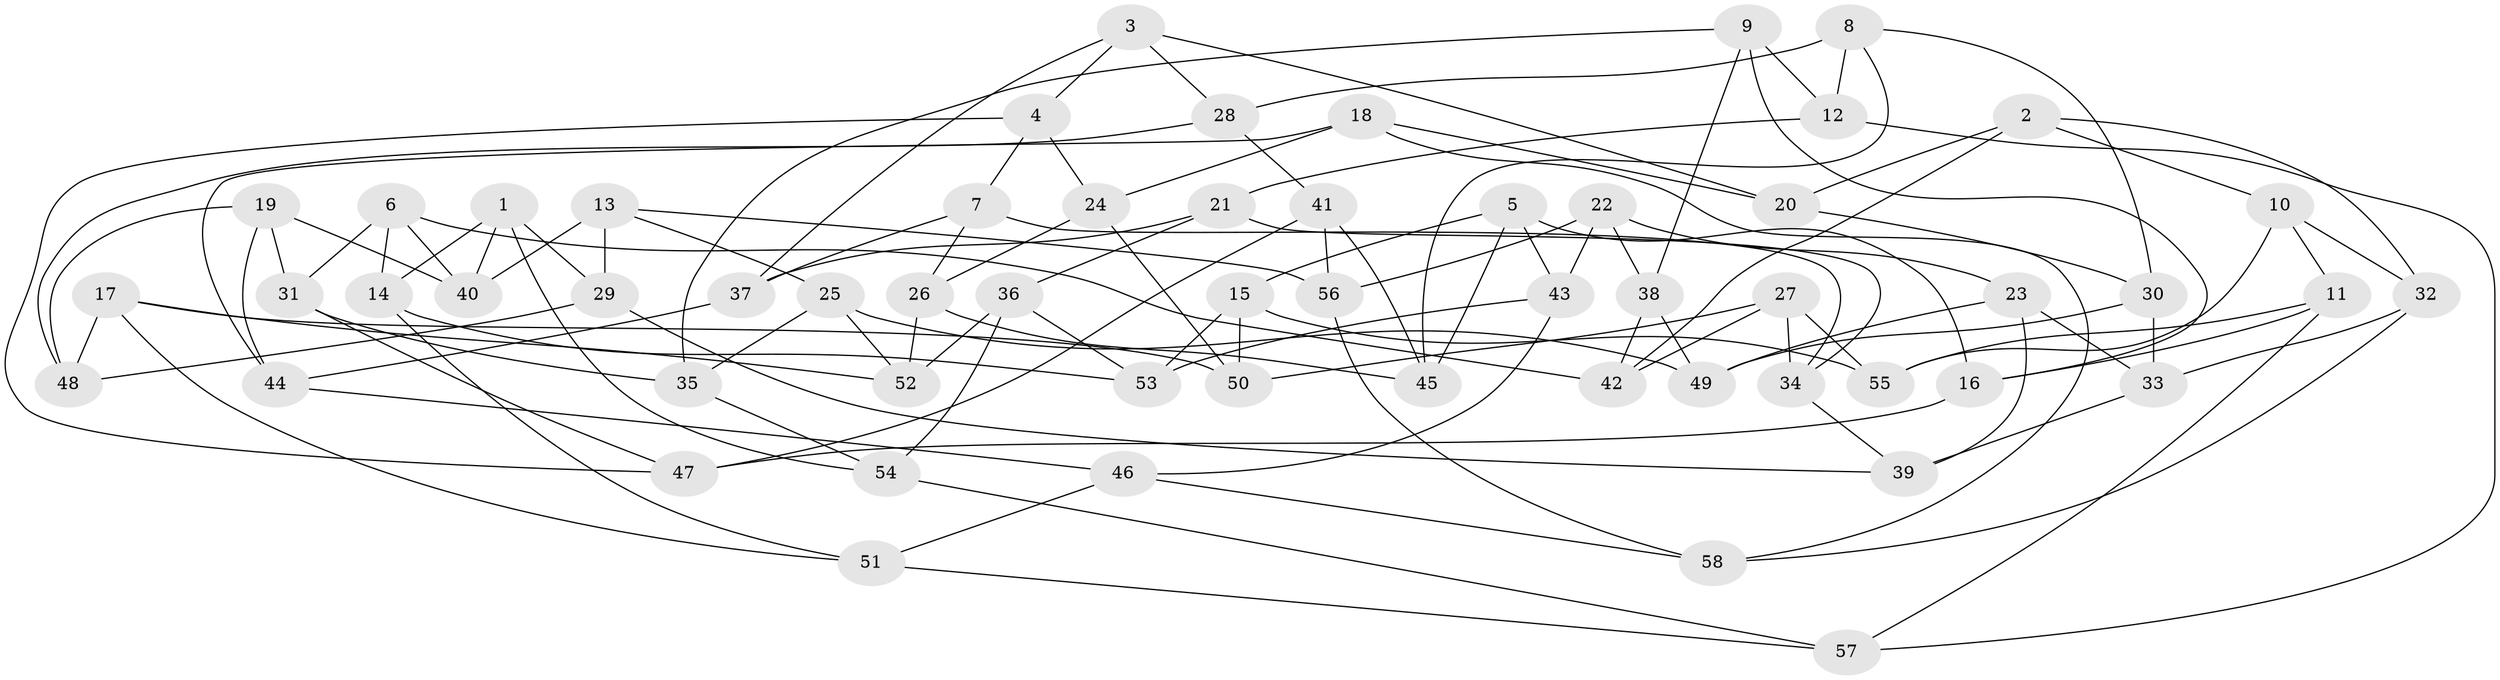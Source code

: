 // Generated by graph-tools (version 1.1) at 2025/16/03/09/25 04:16:24]
// undirected, 58 vertices, 116 edges
graph export_dot {
graph [start="1"]
  node [color=gray90,style=filled];
  1;
  2;
  3;
  4;
  5;
  6;
  7;
  8;
  9;
  10;
  11;
  12;
  13;
  14;
  15;
  16;
  17;
  18;
  19;
  20;
  21;
  22;
  23;
  24;
  25;
  26;
  27;
  28;
  29;
  30;
  31;
  32;
  33;
  34;
  35;
  36;
  37;
  38;
  39;
  40;
  41;
  42;
  43;
  44;
  45;
  46;
  47;
  48;
  49;
  50;
  51;
  52;
  53;
  54;
  55;
  56;
  57;
  58;
  1 -- 29;
  1 -- 54;
  1 -- 14;
  1 -- 40;
  2 -- 32;
  2 -- 10;
  2 -- 20;
  2 -- 42;
  3 -- 4;
  3 -- 37;
  3 -- 28;
  3 -- 20;
  4 -- 47;
  4 -- 24;
  4 -- 7;
  5 -- 16;
  5 -- 15;
  5 -- 43;
  5 -- 45;
  6 -- 40;
  6 -- 31;
  6 -- 42;
  6 -- 14;
  7 -- 34;
  7 -- 37;
  7 -- 26;
  8 -- 28;
  8 -- 30;
  8 -- 45;
  8 -- 12;
  9 -- 35;
  9 -- 38;
  9 -- 16;
  9 -- 12;
  10 -- 11;
  10 -- 55;
  10 -- 32;
  11 -- 16;
  11 -- 55;
  11 -- 57;
  12 -- 57;
  12 -- 21;
  13 -- 25;
  13 -- 29;
  13 -- 56;
  13 -- 40;
  14 -- 51;
  14 -- 53;
  15 -- 53;
  15 -- 50;
  15 -- 55;
  16 -- 47;
  17 -- 50;
  17 -- 51;
  17 -- 52;
  17 -- 48;
  18 -- 24;
  18 -- 20;
  18 -- 44;
  18 -- 58;
  19 -- 48;
  19 -- 44;
  19 -- 31;
  19 -- 40;
  20 -- 30;
  21 -- 36;
  21 -- 37;
  21 -- 34;
  22 -- 43;
  22 -- 23;
  22 -- 56;
  22 -- 38;
  23 -- 33;
  23 -- 49;
  23 -- 39;
  24 -- 26;
  24 -- 50;
  25 -- 35;
  25 -- 49;
  25 -- 52;
  26 -- 52;
  26 -- 45;
  27 -- 42;
  27 -- 34;
  27 -- 55;
  27 -- 50;
  28 -- 48;
  28 -- 41;
  29 -- 39;
  29 -- 48;
  30 -- 33;
  30 -- 49;
  31 -- 35;
  31 -- 47;
  32 -- 58;
  32 -- 33;
  33 -- 39;
  34 -- 39;
  35 -- 54;
  36 -- 53;
  36 -- 52;
  36 -- 54;
  37 -- 44;
  38 -- 42;
  38 -- 49;
  41 -- 47;
  41 -- 45;
  41 -- 56;
  43 -- 46;
  43 -- 53;
  44 -- 46;
  46 -- 58;
  46 -- 51;
  51 -- 57;
  54 -- 57;
  56 -- 58;
}
